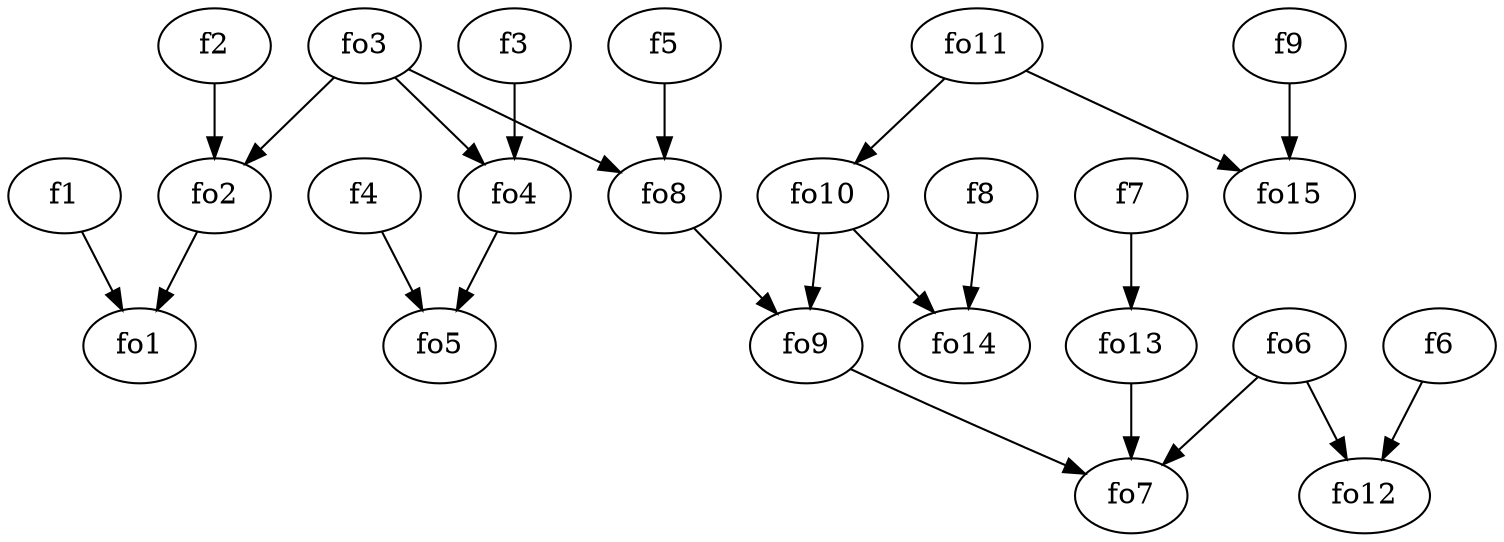 strict digraph  {
f1;
f2;
f3;
f4;
f5;
f6;
f7;
f8;
f9;
fo1;
fo2;
fo3;
fo4;
fo5;
fo6;
fo7;
fo8;
fo9;
fo10;
fo11;
fo12;
fo13;
fo14;
fo15;
f1 -> fo1  [weight=2];
f2 -> fo2  [weight=2];
f3 -> fo4  [weight=2];
f4 -> fo5  [weight=2];
f5 -> fo8  [weight=2];
f6 -> fo12  [weight=2];
f7 -> fo13  [weight=2];
f8 -> fo14  [weight=2];
f9 -> fo15  [weight=2];
fo2 -> fo1  [weight=2];
fo3 -> fo2  [weight=2];
fo3 -> fo4  [weight=2];
fo3 -> fo8  [weight=2];
fo4 -> fo5  [weight=2];
fo6 -> fo7  [weight=2];
fo6 -> fo12  [weight=2];
fo8 -> fo9  [weight=2];
fo9 -> fo7  [weight=2];
fo10 -> fo9  [weight=2];
fo10 -> fo14  [weight=2];
fo11 -> fo10  [weight=2];
fo11 -> fo15  [weight=2];
fo13 -> fo7  [weight=2];
}

